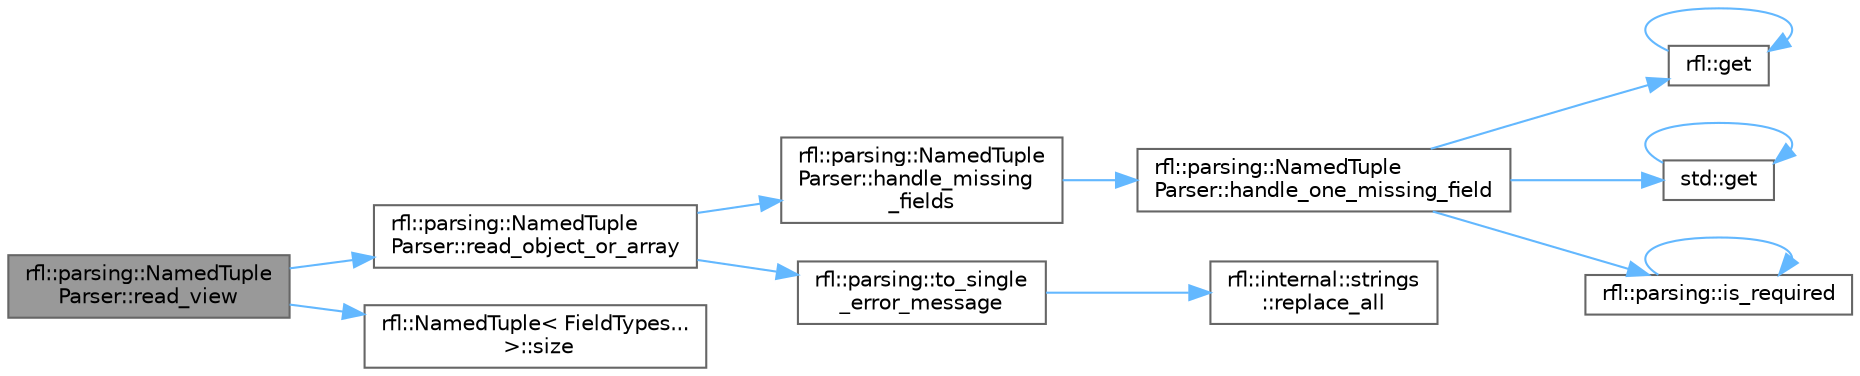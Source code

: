 digraph "rfl::parsing::NamedTupleParser::read_view"
{
 // LATEX_PDF_SIZE
  bgcolor="transparent";
  edge [fontname=Helvetica,fontsize=10,labelfontname=Helvetica,labelfontsize=10];
  node [fontname=Helvetica,fontsize=10,shape=box,height=0.2,width=0.4];
  rankdir="LR";
  Node1 [id="Node000001",label="rfl::parsing::NamedTuple\lParser::read_view",height=0.2,width=0.4,color="gray40", fillcolor="grey60", style="filled", fontcolor="black",tooltip="Reads the data into a view assuming no default values."];
  Node1 -> Node2 [id="edge1_Node000001_Node000002",color="steelblue1",style="solid",tooltip=" "];
  Node2 [id="Node000002",label="rfl::parsing::NamedTuple\lParser::read_object_or_array",height=0.2,width=0.4,color="grey40", fillcolor="white", style="filled",URL="$structrfl_1_1parsing_1_1_named_tuple_parser.html#a651557abf8f2bc53483f4c22343b3915",tooltip=" "];
  Node2 -> Node3 [id="edge2_Node000002_Node000003",color="steelblue1",style="solid",tooltip=" "];
  Node3 [id="Node000003",label="rfl::parsing::NamedTuple\lParser::handle_missing\l_fields",height=0.2,width=0.4,color="grey40", fillcolor="white", style="filled",URL="$structrfl_1_1parsing_1_1_named_tuple_parser.html#a51f81fde6aa83f1cb9ce3bdf203fd18e",tooltip="Generates error messages for when fields are missing."];
  Node3 -> Node4 [id="edge3_Node000003_Node000004",color="steelblue1",style="solid",tooltip=" "];
  Node4 [id="Node000004",label="rfl::parsing::NamedTuple\lParser::handle_one_missing_field",height=0.2,width=0.4,color="grey40", fillcolor="white", style="filled",URL="$structrfl_1_1parsing_1_1_named_tuple_parser.html#ac42f6750475293a8069087de9c1ac4d4",tooltip="Generates error messages for when fields are missing."];
  Node4 -> Node5 [id="edge4_Node000004_Node000005",color="steelblue1",style="solid",tooltip=" "];
  Node5 [id="Node000005",label="rfl::get",height=0.2,width=0.4,color="grey40", fillcolor="white", style="filled",URL="$namespacerfl.html#ac379420409251e5a3c0bea4a701daf0a",tooltip="Gets a field by index."];
  Node5 -> Node5 [id="edge5_Node000005_Node000005",color="steelblue1",style="solid",tooltip=" "];
  Node4 -> Node6 [id="edge6_Node000004_Node000006",color="steelblue1",style="solid",tooltip=" "];
  Node6 [id="Node000006",label="std::get",height=0.2,width=0.4,color="grey40", fillcolor="white", style="filled",URL="$namespacestd.html#aae41d8280b7ccc3f0e0a0be2dab21c8f",tooltip="Gets an element by index."];
  Node6 -> Node6 [id="edge7_Node000006_Node000006",color="steelblue1",style="solid",tooltip=" "];
  Node4 -> Node7 [id="edge8_Node000004_Node000007",color="steelblue1",style="solid",tooltip=" "];
  Node7 [id="Node000007",label="rfl::parsing::is_required",height=0.2,width=0.4,color="grey40", fillcolor="white", style="filled",URL="$namespacerfl_1_1parsing.html#a5c8de53ef6bbaf95b5ebb0a9ce938d83",tooltip=" "];
  Node7 -> Node7 [id="edge9_Node000007_Node000007",color="steelblue1",style="solid",tooltip=" "];
  Node2 -> Node8 [id="edge10_Node000002_Node000008",color="steelblue1",style="solid",tooltip=" "];
  Node8 [id="Node000008",label="rfl::parsing::to_single\l_error_message",height=0.2,width=0.4,color="grey40", fillcolor="white", style="filled",URL="$namespacerfl_1_1parsing.html#a3407c71c31e03f4779d002aebcad6acf",tooltip="Combines a set of errors to a single, readable error message."];
  Node8 -> Node9 [id="edge11_Node000008_Node000009",color="steelblue1",style="solid",tooltip=" "];
  Node9 [id="Node000009",label="rfl::internal::strings\l::replace_all",height=0.2,width=0.4,color="grey40", fillcolor="white", style="filled",URL="$namespacerfl_1_1internal_1_1strings.html#aba6e6b858dd073162204fe7f98b56760",tooltip="Replace all occurences of _from with _to."];
  Node1 -> Node10 [id="edge12_Node000001_Node000010",color="steelblue1",style="solid",tooltip=" "];
  Node10 [id="Node000010",label="rfl::NamedTuple\< FieldTypes...\l \>::size",height=0.2,width=0.4,color="grey40", fillcolor="white", style="filled",URL="$classrfl_1_1_named_tuple.html#a5065b0ef3841a4ce239da6c9ef909608",tooltip=" "];
}
